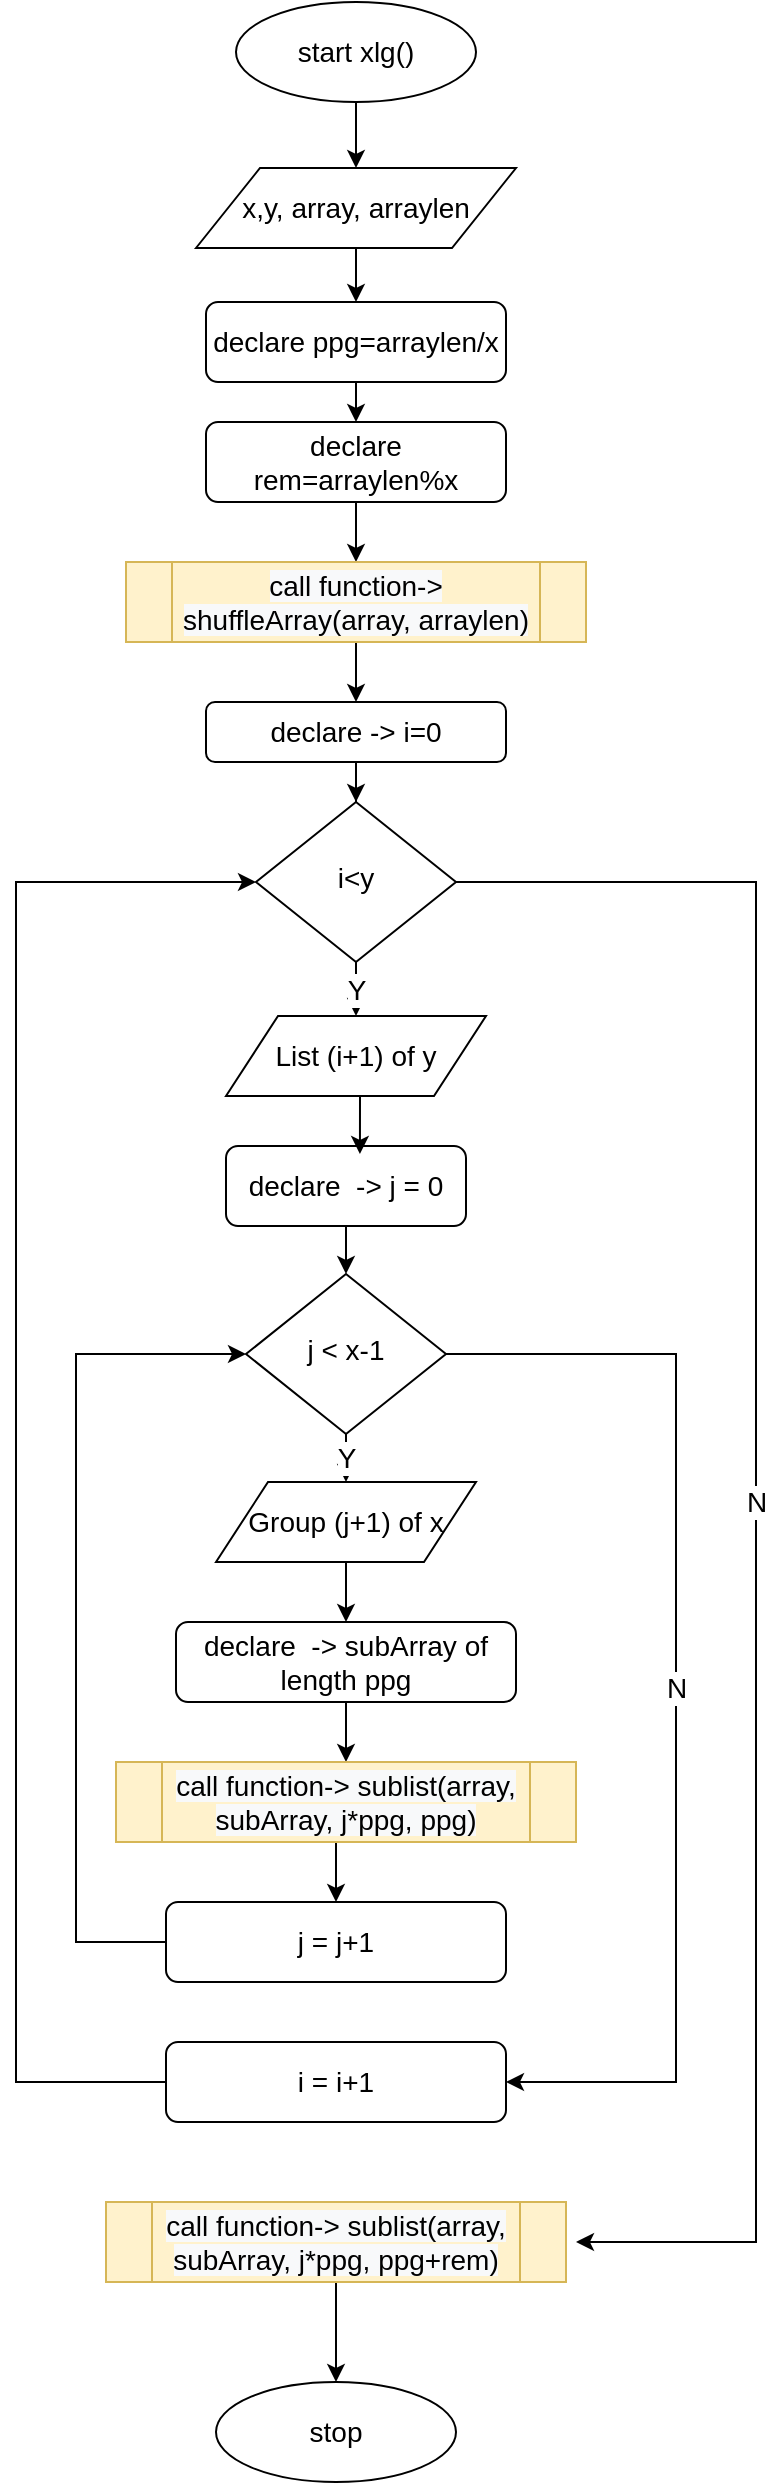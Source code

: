 <mxfile version="13.4.5" type="device"><diagram id="C5RBs43oDa-KdzZeNtuy" name="Page-1"><mxGraphModel dx="1086" dy="1975" grid="1" gridSize="10" guides="1" tooltips="1" connect="1" arrows="1" fold="1" page="1" pageScale="1" pageWidth="827" pageHeight="1169" math="0" shadow="0"><root><mxCell id="WIyWlLk6GJQsqaUBKTNV-0"/><mxCell id="WIyWlLk6GJQsqaUBKTNV-1" parent="WIyWlLk6GJQsqaUBKTNV-0"/><mxCell id="0BmCGMqcCcfPEmpTCPkX-17" style="edgeStyle=orthogonalEdgeStyle;rounded=0;orthogonalLoop=1;jettySize=auto;html=1;exitX=0.5;exitY=1;exitDx=0;exitDy=0;entryX=0.5;entryY=0;entryDx=0;entryDy=0;fontSize=14;" parent="WIyWlLk6GJQsqaUBKTNV-1" source="WIyWlLk6GJQsqaUBKTNV-3" target="0BmCGMqcCcfPEmpTCPkX-4" edge="1"><mxGeometry relative="1" as="geometry"/></mxCell><mxCell id="WIyWlLk6GJQsqaUBKTNV-3" value="declare ppg=arraylen/x" style="rounded=1;whiteSpace=wrap;html=1;fontSize=14;glass=0;strokeWidth=1;shadow=0;" parent="WIyWlLk6GJQsqaUBKTNV-1" vertex="1"><mxGeometry x="145" y="60" width="150" height="40" as="geometry"/></mxCell><mxCell id="0BmCGMqcCcfPEmpTCPkX-21" value="Y" style="edgeStyle=orthogonalEdgeStyle;rounded=0;orthogonalLoop=1;jettySize=auto;html=1;exitX=0.5;exitY=1;exitDx=0;exitDy=0;entryX=0.5;entryY=0;entryDx=0;entryDy=0;fontSize=14;" parent="WIyWlLk6GJQsqaUBKTNV-1" source="WIyWlLk6GJQsqaUBKTNV-6" target="0BmCGMqcCcfPEmpTCPkX-6" edge="1"><mxGeometry relative="1" as="geometry"/></mxCell><mxCell id="0BmCGMqcCcfPEmpTCPkX-33" value="N" style="edgeStyle=orthogonalEdgeStyle;rounded=0;orthogonalLoop=1;jettySize=auto;html=1;exitX=1;exitY=0.5;exitDx=0;exitDy=0;fontSize=14;" parent="WIyWlLk6GJQsqaUBKTNV-1" source="WIyWlLk6GJQsqaUBKTNV-6" edge="1"><mxGeometry relative="1" as="geometry"><mxPoint x="330" y="1030" as="targetPoint"/><Array as="points"><mxPoint x="420" y="350"/><mxPoint x="420" y="1030"/></Array></mxGeometry></mxCell><mxCell id="WIyWlLk6GJQsqaUBKTNV-6" value="i&amp;lt;y" style="rhombus;whiteSpace=wrap;html=1;shadow=0;fontFamily=Helvetica;fontSize=14;align=center;strokeWidth=1;spacing=6;spacingTop=-4;" parent="WIyWlLk6GJQsqaUBKTNV-1" vertex="1"><mxGeometry x="170" y="310" width="100" height="80" as="geometry"/></mxCell><mxCell id="0BmCGMqcCcfPEmpTCPkX-23" style="edgeStyle=orthogonalEdgeStyle;rounded=0;orthogonalLoop=1;jettySize=auto;html=1;exitX=0.5;exitY=1;exitDx=0;exitDy=0;entryX=0.5;entryY=0;entryDx=0;entryDy=0;fontSize=14;" parent="WIyWlLk6GJQsqaUBKTNV-1" source="WIyWlLk6GJQsqaUBKTNV-12" target="0BmCGMqcCcfPEmpTCPkX-7" edge="1"><mxGeometry relative="1" as="geometry"/></mxCell><mxCell id="WIyWlLk6GJQsqaUBKTNV-12" value="declare&amp;nbsp; -&amp;gt; j = 0" style="rounded=1;whiteSpace=wrap;html=1;fontSize=14;glass=0;strokeWidth=1;shadow=0;" parent="WIyWlLk6GJQsqaUBKTNV-1" vertex="1"><mxGeometry x="155" y="482" width="120" height="40" as="geometry"/></mxCell><mxCell id="0BmCGMqcCcfPEmpTCPkX-3" style="edgeStyle=orthogonalEdgeStyle;rounded=0;orthogonalLoop=1;jettySize=auto;html=1;exitX=0.5;exitY=1;exitDx=0;exitDy=0;fontSize=14;" parent="WIyWlLk6GJQsqaUBKTNV-1" source="0BmCGMqcCcfPEmpTCPkX-0" target="0BmCGMqcCcfPEmpTCPkX-2" edge="1"><mxGeometry relative="1" as="geometry"/></mxCell><mxCell id="0BmCGMqcCcfPEmpTCPkX-0" value="start xlg()" style="ellipse;whiteSpace=wrap;html=1;fontSize=14;" parent="WIyWlLk6GJQsqaUBKTNV-1" vertex="1"><mxGeometry x="160" y="-90" width="120" height="50" as="geometry"/></mxCell><mxCell id="0BmCGMqcCcfPEmpTCPkX-1" value="stop" style="ellipse;whiteSpace=wrap;html=1;fontSize=14;" parent="WIyWlLk6GJQsqaUBKTNV-1" vertex="1"><mxGeometry x="150" y="1100" width="120" height="50" as="geometry"/></mxCell><mxCell id="0BmCGMqcCcfPEmpTCPkX-16" style="edgeStyle=orthogonalEdgeStyle;rounded=0;orthogonalLoop=1;jettySize=auto;html=1;exitX=0.5;exitY=1;exitDx=0;exitDy=0;entryX=0.5;entryY=0;entryDx=0;entryDy=0;fontSize=14;" parent="WIyWlLk6GJQsqaUBKTNV-1" source="0BmCGMqcCcfPEmpTCPkX-2" target="WIyWlLk6GJQsqaUBKTNV-3" edge="1"><mxGeometry relative="1" as="geometry"/></mxCell><mxCell id="0BmCGMqcCcfPEmpTCPkX-2" value="x,y, array, arraylen" style="shape=parallelogram;perimeter=parallelogramPerimeter;whiteSpace=wrap;html=1;fontSize=14;" parent="WIyWlLk6GJQsqaUBKTNV-1" vertex="1"><mxGeometry x="140" y="-7" width="160" height="40" as="geometry"/></mxCell><mxCell id="0BmCGMqcCcfPEmpTCPkX-18" style="edgeStyle=orthogonalEdgeStyle;rounded=0;orthogonalLoop=1;jettySize=auto;html=1;exitX=0.5;exitY=1;exitDx=0;exitDy=0;entryX=0.5;entryY=0;entryDx=0;entryDy=0;fontSize=14;" parent="WIyWlLk6GJQsqaUBKTNV-1" source="0BmCGMqcCcfPEmpTCPkX-4" target="0BmCGMqcCcfPEmpTCPkX-12" edge="1"><mxGeometry relative="1" as="geometry"/></mxCell><mxCell id="0BmCGMqcCcfPEmpTCPkX-4" value="declare rem=arraylen%x" style="rounded=1;whiteSpace=wrap;html=1;fontSize=14;glass=0;strokeWidth=1;shadow=0;" parent="WIyWlLk6GJQsqaUBKTNV-1" vertex="1"><mxGeometry x="145" y="120" width="150" height="40" as="geometry"/></mxCell><mxCell id="0BmCGMqcCcfPEmpTCPkX-20" style="edgeStyle=orthogonalEdgeStyle;rounded=0;orthogonalLoop=1;jettySize=auto;html=1;exitX=0.5;exitY=1;exitDx=0;exitDy=0;fontSize=14;" parent="WIyWlLk6GJQsqaUBKTNV-1" source="0BmCGMqcCcfPEmpTCPkX-5" target="WIyWlLk6GJQsqaUBKTNV-6" edge="1"><mxGeometry relative="1" as="geometry"/></mxCell><mxCell id="0BmCGMqcCcfPEmpTCPkX-5" value="declare -&amp;gt; i=0" style="rounded=1;whiteSpace=wrap;html=1;fontSize=14;glass=0;strokeWidth=1;shadow=0;" parent="WIyWlLk6GJQsqaUBKTNV-1" vertex="1"><mxGeometry x="145" y="260" width="150" height="30" as="geometry"/></mxCell><mxCell id="0BmCGMqcCcfPEmpTCPkX-22" style="edgeStyle=orthogonalEdgeStyle;rounded=0;orthogonalLoop=1;jettySize=auto;html=1;exitX=0.5;exitY=1;exitDx=0;exitDy=0;entryX=0.558;entryY=0.1;entryDx=0;entryDy=0;entryPerimeter=0;fontSize=14;" parent="WIyWlLk6GJQsqaUBKTNV-1" source="0BmCGMqcCcfPEmpTCPkX-6" target="WIyWlLk6GJQsqaUBKTNV-12" edge="1"><mxGeometry relative="1" as="geometry"/></mxCell><mxCell id="0BmCGMqcCcfPEmpTCPkX-6" value="List (i+1) of y" style="shape=parallelogram;perimeter=parallelogramPerimeter;whiteSpace=wrap;html=1;fontSize=14;" parent="WIyWlLk6GJQsqaUBKTNV-1" vertex="1"><mxGeometry x="155" y="417" width="130" height="40" as="geometry"/></mxCell><mxCell id="0BmCGMqcCcfPEmpTCPkX-24" value="Y" style="edgeStyle=orthogonalEdgeStyle;rounded=0;orthogonalLoop=1;jettySize=auto;html=1;exitX=0.5;exitY=1;exitDx=0;exitDy=0;fontSize=14;" parent="WIyWlLk6GJQsqaUBKTNV-1" source="0BmCGMqcCcfPEmpTCPkX-7" target="0BmCGMqcCcfPEmpTCPkX-11" edge="1"><mxGeometry relative="1" as="geometry"/></mxCell><mxCell id="0BmCGMqcCcfPEmpTCPkX-32" value="N" style="edgeStyle=orthogonalEdgeStyle;rounded=0;orthogonalLoop=1;jettySize=auto;html=1;exitX=1;exitY=0.5;exitDx=0;exitDy=0;entryX=1;entryY=0.5;entryDx=0;entryDy=0;fontSize=14;" parent="WIyWlLk6GJQsqaUBKTNV-1" source="0BmCGMqcCcfPEmpTCPkX-7" target="0BmCGMqcCcfPEmpTCPkX-15" edge="1"><mxGeometry relative="1" as="geometry"><Array as="points"><mxPoint x="380" y="586"/><mxPoint x="380" y="950"/></Array></mxGeometry></mxCell><mxCell id="0BmCGMqcCcfPEmpTCPkX-7" value="j &amp;lt; x-1" style="rhombus;whiteSpace=wrap;html=1;shadow=0;fontFamily=Helvetica;fontSize=14;align=center;strokeWidth=1;spacing=6;spacingTop=-4;" parent="WIyWlLk6GJQsqaUBKTNV-1" vertex="1"><mxGeometry x="165" y="546" width="100" height="80" as="geometry"/></mxCell><mxCell id="0BmCGMqcCcfPEmpTCPkX-27" style="edgeStyle=orthogonalEdgeStyle;rounded=0;orthogonalLoop=1;jettySize=auto;html=1;exitX=0.5;exitY=1;exitDx=0;exitDy=0;entryX=0.5;entryY=0;entryDx=0;entryDy=0;fontSize=14;" parent="WIyWlLk6GJQsqaUBKTNV-1" source="0BmCGMqcCcfPEmpTCPkX-10" target="0BmCGMqcCcfPEmpTCPkX-13" edge="1"><mxGeometry relative="1" as="geometry"/></mxCell><mxCell id="0BmCGMqcCcfPEmpTCPkX-10" value="declare&amp;nbsp; -&amp;gt; subArray of length ppg" style="rounded=1;whiteSpace=wrap;html=1;fontSize=14;glass=0;strokeWidth=1;shadow=0;" parent="WIyWlLk6GJQsqaUBKTNV-1" vertex="1"><mxGeometry x="130" y="720" width="170" height="40" as="geometry"/></mxCell><mxCell id="0BmCGMqcCcfPEmpTCPkX-26" style="edgeStyle=orthogonalEdgeStyle;rounded=0;orthogonalLoop=1;jettySize=auto;html=1;exitX=0.5;exitY=1;exitDx=0;exitDy=0;entryX=0.5;entryY=0;entryDx=0;entryDy=0;fontSize=14;" parent="WIyWlLk6GJQsqaUBKTNV-1" source="0BmCGMqcCcfPEmpTCPkX-11" target="0BmCGMqcCcfPEmpTCPkX-10" edge="1"><mxGeometry relative="1" as="geometry"/></mxCell><mxCell id="0BmCGMqcCcfPEmpTCPkX-11" value="Group (j+1) of x" style="shape=parallelogram;perimeter=parallelogramPerimeter;whiteSpace=wrap;html=1;fontSize=14;" parent="WIyWlLk6GJQsqaUBKTNV-1" vertex="1"><mxGeometry x="150" y="650" width="130" height="40" as="geometry"/></mxCell><mxCell id="0BmCGMqcCcfPEmpTCPkX-19" style="edgeStyle=orthogonalEdgeStyle;rounded=0;orthogonalLoop=1;jettySize=auto;html=1;exitX=0.5;exitY=1;exitDx=0;exitDy=0;entryX=0.5;entryY=0;entryDx=0;entryDy=0;fontSize=14;" parent="WIyWlLk6GJQsqaUBKTNV-1" source="0BmCGMqcCcfPEmpTCPkX-12" target="0BmCGMqcCcfPEmpTCPkX-5" edge="1"><mxGeometry relative="1" as="geometry"/></mxCell><mxCell id="0BmCGMqcCcfPEmpTCPkX-12" value="&#10;&#10;&lt;span style=&quot;color: rgb(0, 0, 0); font-family: helvetica; font-size: 14px; font-style: normal; font-weight: 400; letter-spacing: normal; text-align: center; text-indent: 0px; text-transform: none; word-spacing: 0px; background-color: rgb(248, 249, 250); display: inline; float: none;&quot;&gt;call function-&amp;gt; shuffleArray(array, arraylen)&lt;/span&gt;&#10;&#10;" style="shape=process;whiteSpace=wrap;html=1;backgroundOutline=1;fontSize=14;fillColor=#fff2cc;strokeColor=#d6b656;" parent="WIyWlLk6GJQsqaUBKTNV-1" vertex="1"><mxGeometry x="105" y="190" width="230" height="40" as="geometry"/></mxCell><mxCell id="0BmCGMqcCcfPEmpTCPkX-28" style="edgeStyle=orthogonalEdgeStyle;rounded=0;orthogonalLoop=1;jettySize=auto;html=1;exitX=0.5;exitY=1;exitDx=0;exitDy=0;entryX=0.5;entryY=0;entryDx=0;entryDy=0;fontSize=14;" parent="WIyWlLk6GJQsqaUBKTNV-1" source="0BmCGMqcCcfPEmpTCPkX-13" target="0BmCGMqcCcfPEmpTCPkX-14" edge="1"><mxGeometry relative="1" as="geometry"/></mxCell><mxCell id="0BmCGMqcCcfPEmpTCPkX-13" value="&lt;span style=&quot;color: rgb(0 , 0 , 0) ; font-family: &amp;#34;helvetica&amp;#34; ; font-size: 14px ; font-style: normal ; font-weight: 400 ; letter-spacing: normal ; text-align: center ; text-indent: 0px ; text-transform: none ; word-spacing: 0px ; background-color: rgb(248 , 249 , 250) ; display: inline ; float: none&quot;&gt;call function-&amp;gt; sublist(array, subArray, j*ppg, ppg)&lt;/span&gt;" style="shape=process;whiteSpace=wrap;html=1;backgroundOutline=1;fontSize=14;fillColor=#fff2cc;strokeColor=#d6b656;" parent="WIyWlLk6GJQsqaUBKTNV-1" vertex="1"><mxGeometry x="100" y="790" width="230" height="40" as="geometry"/></mxCell><mxCell id="0BmCGMqcCcfPEmpTCPkX-36" style="edgeStyle=orthogonalEdgeStyle;rounded=0;orthogonalLoop=1;jettySize=auto;html=1;exitX=0;exitY=0.5;exitDx=0;exitDy=0;entryX=0;entryY=0.5;entryDx=0;entryDy=0;fontSize=14;" parent="WIyWlLk6GJQsqaUBKTNV-1" source="0BmCGMqcCcfPEmpTCPkX-14" target="0BmCGMqcCcfPEmpTCPkX-7" edge="1"><mxGeometry relative="1" as="geometry"><Array as="points"><mxPoint x="80" y="880"/><mxPoint x="80" y="586"/></Array></mxGeometry></mxCell><mxCell id="0BmCGMqcCcfPEmpTCPkX-14" value="j = j+1" style="rounded=1;whiteSpace=wrap;html=1;fontSize=14;glass=0;strokeWidth=1;shadow=0;" parent="WIyWlLk6GJQsqaUBKTNV-1" vertex="1"><mxGeometry x="125" y="860" width="170" height="40" as="geometry"/></mxCell><mxCell id="0BmCGMqcCcfPEmpTCPkX-37" style="edgeStyle=orthogonalEdgeStyle;rounded=0;orthogonalLoop=1;jettySize=auto;html=1;exitX=0;exitY=0.5;exitDx=0;exitDy=0;entryX=0;entryY=0.5;entryDx=0;entryDy=0;fontSize=14;" parent="WIyWlLk6GJQsqaUBKTNV-1" source="0BmCGMqcCcfPEmpTCPkX-15" target="WIyWlLk6GJQsqaUBKTNV-6" edge="1"><mxGeometry relative="1" as="geometry"><Array as="points"><mxPoint x="50" y="950"/><mxPoint x="50" y="350"/></Array></mxGeometry></mxCell><mxCell id="0BmCGMqcCcfPEmpTCPkX-15" value="i = i+1" style="rounded=1;whiteSpace=wrap;html=1;fontSize=14;glass=0;strokeWidth=1;shadow=0;" parent="WIyWlLk6GJQsqaUBKTNV-1" vertex="1"><mxGeometry x="125" y="930" width="170" height="40" as="geometry"/></mxCell><mxCell id="0BmCGMqcCcfPEmpTCPkX-35" style="edgeStyle=orthogonalEdgeStyle;rounded=0;orthogonalLoop=1;jettySize=auto;html=1;exitX=0.5;exitY=1;exitDx=0;exitDy=0;fontSize=14;" parent="WIyWlLk6GJQsqaUBKTNV-1" source="0BmCGMqcCcfPEmpTCPkX-34" target="0BmCGMqcCcfPEmpTCPkX-1" edge="1"><mxGeometry relative="1" as="geometry"/></mxCell><mxCell id="0BmCGMqcCcfPEmpTCPkX-34" value="&lt;span style=&quot;color: rgb(0 , 0 , 0) ; font-family: &amp;#34;helvetica&amp;#34; ; font-size: 14px ; font-style: normal ; font-weight: 400 ; letter-spacing: normal ; text-align: center ; text-indent: 0px ; text-transform: none ; word-spacing: 0px ; background-color: rgb(248 , 249 , 250) ; display: inline ; float: none&quot;&gt;call function-&amp;gt; sublist(array, subArray, j*ppg, ppg+rem)&lt;/span&gt;" style="shape=process;whiteSpace=wrap;html=1;backgroundOutline=1;fontSize=14;fillColor=#fff2cc;strokeColor=#d6b656;" parent="WIyWlLk6GJQsqaUBKTNV-1" vertex="1"><mxGeometry x="95" y="1010" width="230" height="40" as="geometry"/></mxCell></root></mxGraphModel></diagram></mxfile>